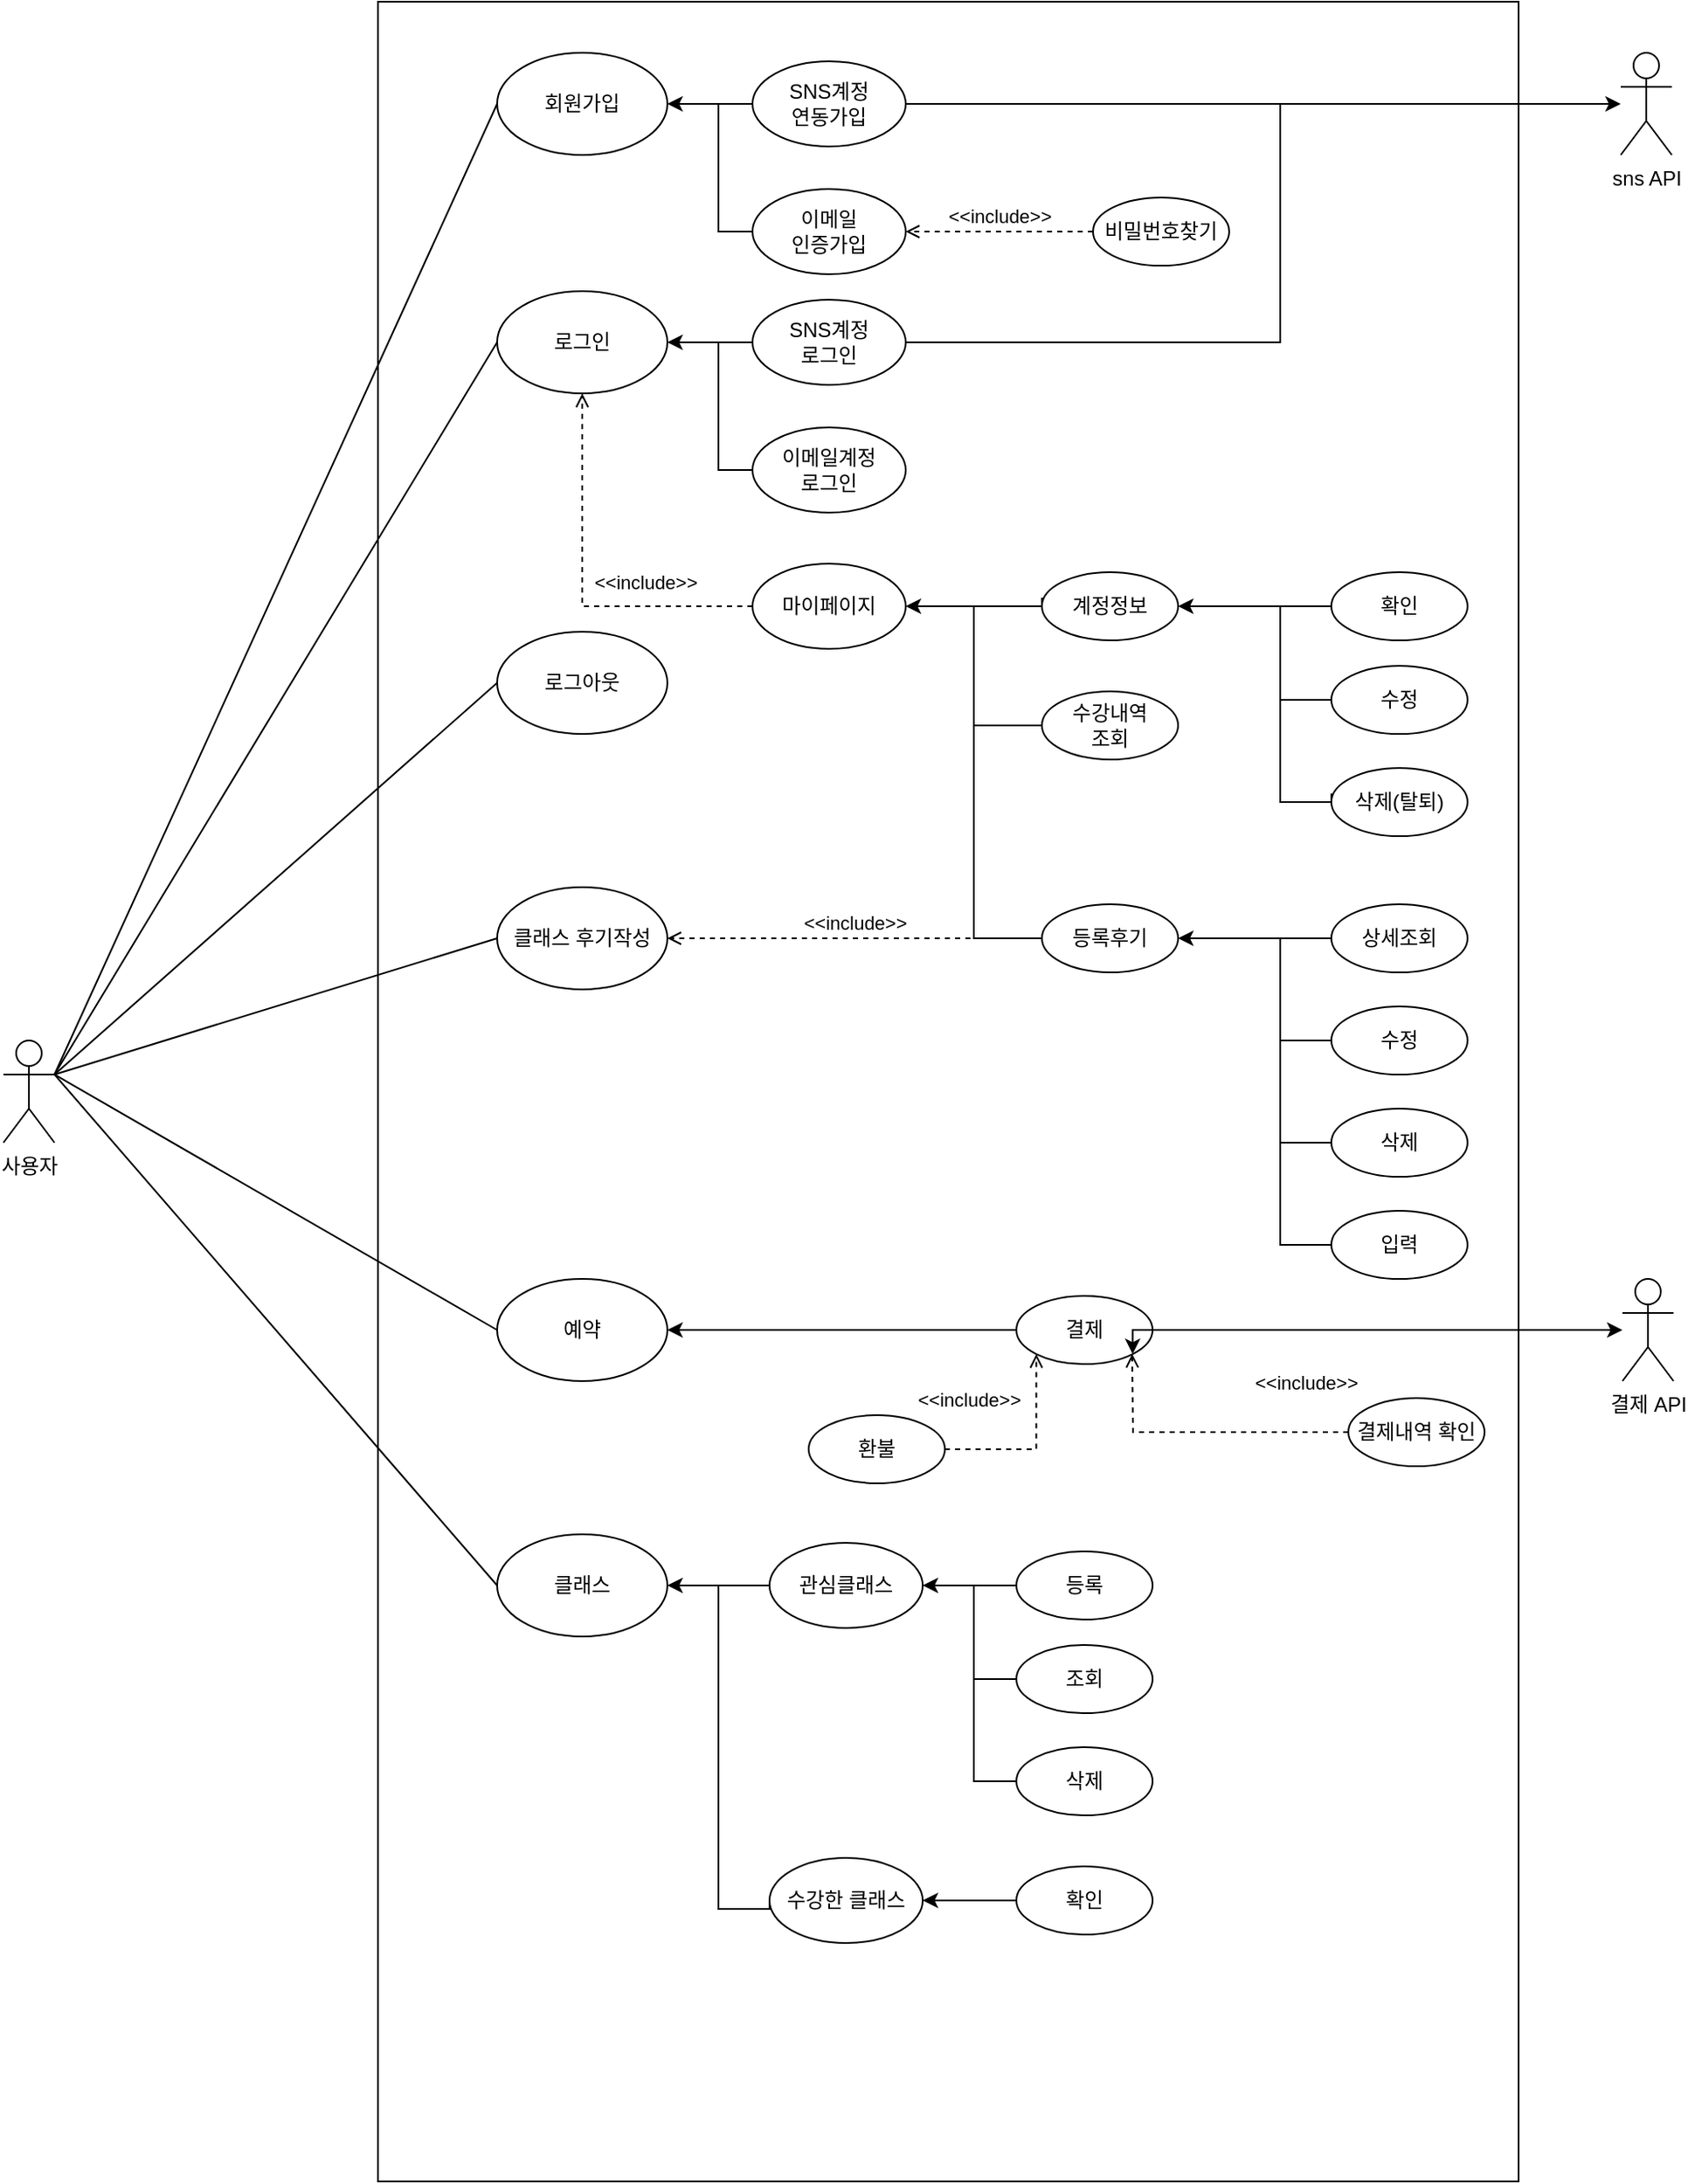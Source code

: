 <mxfile version="21.1.4" type="device">
  <diagram id="8rHFhcqKlO_zTbBil2Gi" name="페이지-1">
    <mxGraphModel dx="1290" dy="483" grid="1" gridSize="10" guides="1" tooltips="1" connect="1" arrows="1" fold="1" page="1" pageScale="1" pageWidth="827" pageHeight="1169" math="0" shadow="0">
      <root>
        <mxCell id="0" />
        <mxCell id="1" parent="0" />
        <mxCell id="QoSjCk249HeYtzjDVs_1-1" value="" style="rounded=0;whiteSpace=wrap;html=1;fontFamily=Helvetica;fontSize=11;fontColor=default;" parent="1" vertex="1">
          <mxGeometry x="510" y="80" width="670" height="1280" as="geometry" />
        </mxCell>
        <mxCell id="QoSjCk249HeYtzjDVs_1-2" value="사용자" style="shape=umlActor;verticalLabelPosition=bottom;verticalAlign=top;html=1;outlineConnect=0;" parent="1" vertex="1">
          <mxGeometry x="290" y="690" width="30" height="60" as="geometry" />
        </mxCell>
        <mxCell id="QoSjCk249HeYtzjDVs_1-3" value="sns API" style="shape=umlActor;verticalLabelPosition=bottom;verticalAlign=top;html=1;outlineConnect=0;" parent="1" vertex="1">
          <mxGeometry x="1240" y="110" width="30" height="60" as="geometry" />
        </mxCell>
        <mxCell id="QoSjCk249HeYtzjDVs_1-4" value="회원가입" style="ellipse;whiteSpace=wrap;html=1;" parent="1" vertex="1">
          <mxGeometry x="580" y="110" width="100" height="60" as="geometry" />
        </mxCell>
        <mxCell id="QoSjCk249HeYtzjDVs_1-5" value="이메일&lt;br&gt;인증가입" style="ellipse;whiteSpace=wrap;html=1;" parent="1" vertex="1">
          <mxGeometry x="730" y="190" width="90" height="50" as="geometry" />
        </mxCell>
        <mxCell id="QoSjCk249HeYtzjDVs_1-6" style="edgeStyle=orthogonalEdgeStyle;rounded=0;orthogonalLoop=1;jettySize=auto;html=1;" parent="1" source="QoSjCk249HeYtzjDVs_1-8" target="QoSjCk249HeYtzjDVs_1-3" edge="1">
          <mxGeometry relative="1" as="geometry">
            <mxPoint x="950" y="140" as="targetPoint" />
          </mxGeometry>
        </mxCell>
        <mxCell id="QoSjCk249HeYtzjDVs_1-7" style="edgeStyle=orthogonalEdgeStyle;rounded=0;orthogonalLoop=1;jettySize=auto;html=1;" parent="1" source="QoSjCk249HeYtzjDVs_1-8" target="QoSjCk249HeYtzjDVs_1-4" edge="1">
          <mxGeometry relative="1" as="geometry" />
        </mxCell>
        <mxCell id="QoSjCk249HeYtzjDVs_1-8" value="SNS계정&lt;br&gt;연동가입" style="ellipse;whiteSpace=wrap;html=1;" parent="1" vertex="1">
          <mxGeometry x="730" y="115" width="90" height="50" as="geometry" />
        </mxCell>
        <mxCell id="QoSjCk249HeYtzjDVs_1-9" value="" style="endArrow=none;html=1;rounded=0;exitX=1;exitY=0.333;exitDx=0;exitDy=0;exitPerimeter=0;entryX=0;entryY=0.5;entryDx=0;entryDy=0;" parent="1" source="QoSjCk249HeYtzjDVs_1-2" target="QoSjCk249HeYtzjDVs_1-4" edge="1">
          <mxGeometry width="50" height="50" relative="1" as="geometry">
            <mxPoint x="540" y="380" as="sourcePoint" />
            <mxPoint x="590" y="330" as="targetPoint" />
          </mxGeometry>
        </mxCell>
        <mxCell id="QoSjCk249HeYtzjDVs_1-10" value="" style="endArrow=none;html=1;rounded=0;entryX=0;entryY=0.5;entryDx=0;entryDy=0;edgeStyle=orthogonalEdgeStyle;exitX=0;exitY=0.5;exitDx=0;exitDy=0;" parent="1" source="QoSjCk249HeYtzjDVs_1-8" target="QoSjCk249HeYtzjDVs_1-5" edge="1">
          <mxGeometry width="50" height="50" relative="1" as="geometry">
            <mxPoint x="710" y="140" as="sourcePoint" />
            <mxPoint x="720" y="220" as="targetPoint" />
            <Array as="points">
              <mxPoint x="710" y="140" />
              <mxPoint x="710" y="215" />
            </Array>
          </mxGeometry>
        </mxCell>
        <mxCell id="QoSjCk249HeYtzjDVs_1-11" value="로그인" style="ellipse;whiteSpace=wrap;html=1;" parent="1" vertex="1">
          <mxGeometry x="580" y="250" width="100" height="60" as="geometry" />
        </mxCell>
        <mxCell id="QoSjCk249HeYtzjDVs_1-12" style="edgeStyle=orthogonalEdgeStyle;rounded=0;orthogonalLoop=1;jettySize=auto;html=1;entryX=1;entryY=0.5;entryDx=0;entryDy=0;" parent="1" source="QoSjCk249HeYtzjDVs_1-13" target="QoSjCk249HeYtzjDVs_1-11" edge="1">
          <mxGeometry relative="1" as="geometry" />
        </mxCell>
        <mxCell id="QoSjCk249HeYtzjDVs_1-13" value="SNS계정&lt;br&gt;로그인" style="ellipse;whiteSpace=wrap;html=1;" parent="1" vertex="1">
          <mxGeometry x="730" y="255" width="90" height="50" as="geometry" />
        </mxCell>
        <mxCell id="QoSjCk249HeYtzjDVs_1-14" value="이메일계정&lt;br&gt;로그인" style="ellipse;whiteSpace=wrap;html=1;" parent="1" vertex="1">
          <mxGeometry x="730" y="330" width="90" height="50" as="geometry" />
        </mxCell>
        <mxCell id="QoSjCk249HeYtzjDVs_1-15" value="" style="endArrow=none;html=1;rounded=0;exitX=1;exitY=0.333;exitDx=0;exitDy=0;exitPerimeter=0;entryX=0;entryY=0.5;entryDx=0;entryDy=0;" parent="1" source="QoSjCk249HeYtzjDVs_1-2" target="QoSjCk249HeYtzjDVs_1-11" edge="1">
          <mxGeometry width="50" height="50" relative="1" as="geometry">
            <mxPoint x="480" y="420" as="sourcePoint" />
            <mxPoint x="590" y="450" as="targetPoint" />
          </mxGeometry>
        </mxCell>
        <mxCell id="QoSjCk249HeYtzjDVs_1-16" value="" style="endArrow=none;html=1;rounded=0;edgeStyle=orthogonalEdgeStyle;entryX=0;entryY=0.5;entryDx=0;entryDy=0;exitX=0;exitY=0.5;exitDx=0;exitDy=0;" parent="1" source="QoSjCk249HeYtzjDVs_1-13" target="QoSjCk249HeYtzjDVs_1-14" edge="1">
          <mxGeometry width="50" height="50" relative="1" as="geometry">
            <mxPoint x="620" y="420" as="sourcePoint" />
            <mxPoint x="670" y="370" as="targetPoint" />
            <Array as="points">
              <mxPoint x="710" y="280" />
              <mxPoint x="710" y="355" />
            </Array>
          </mxGeometry>
        </mxCell>
        <mxCell id="QoSjCk249HeYtzjDVs_1-17" value="" style="endArrow=none;html=1;rounded=0;exitX=1;exitY=0.5;exitDx=0;exitDy=0;edgeStyle=orthogonalEdgeStyle;entryX=1;entryY=0.5;entryDx=0;entryDy=0;" parent="1" source="QoSjCk249HeYtzjDVs_1-13" target="QoSjCk249HeYtzjDVs_1-8" edge="1">
          <mxGeometry width="50" height="50" relative="1" as="geometry">
            <mxPoint x="870" y="640" as="sourcePoint" />
            <mxPoint x="920" y="590" as="targetPoint" />
            <Array as="points">
              <mxPoint x="1040" y="280" />
              <mxPoint x="1040" y="140" />
            </Array>
          </mxGeometry>
        </mxCell>
        <mxCell id="QoSjCk249HeYtzjDVs_1-18" value="로그아웃" style="ellipse;whiteSpace=wrap;html=1;" parent="1" vertex="1">
          <mxGeometry x="580" y="450" width="100" height="60" as="geometry" />
        </mxCell>
        <mxCell id="QoSjCk249HeYtzjDVs_1-19" value="" style="endArrow=none;html=1;rounded=0;entryX=1;entryY=0.333;entryDx=0;entryDy=0;entryPerimeter=0;exitX=0;exitY=0.5;exitDx=0;exitDy=0;" parent="1" source="QoSjCk249HeYtzjDVs_1-18" target="QoSjCk249HeYtzjDVs_1-2" edge="1">
          <mxGeometry width="50" height="50" relative="1" as="geometry">
            <mxPoint x="580" y="530" as="sourcePoint" />
            <mxPoint x="530" y="500" as="targetPoint" />
          </mxGeometry>
        </mxCell>
        <mxCell id="QoSjCk249HeYtzjDVs_1-20" value="비밀번호찾기" style="ellipse;whiteSpace=wrap;html=1;" parent="1" vertex="1">
          <mxGeometry x="930" y="195" width="80" height="40" as="geometry" />
        </mxCell>
        <mxCell id="QoSjCk249HeYtzjDVs_1-21" value="&amp;lt;&amp;lt;include&amp;gt;&amp;gt;" style="html=1;verticalAlign=bottom;labelBackgroundColor=none;endArrow=open;endFill=0;dashed=1;rounded=0;entryX=1;entryY=0.5;entryDx=0;entryDy=0;exitX=0;exitY=0.5;exitDx=0;exitDy=0;" parent="1" source="QoSjCk249HeYtzjDVs_1-20" target="QoSjCk249HeYtzjDVs_1-5" edge="1">
          <mxGeometry width="160" relative="1" as="geometry">
            <mxPoint x="920" y="340" as="sourcePoint" />
            <mxPoint x="1080" y="340" as="targetPoint" />
          </mxGeometry>
        </mxCell>
        <mxCell id="QoSjCk249HeYtzjDVs_1-22" value="&amp;lt;&amp;lt;include&amp;gt;&amp;gt;" style="html=1;verticalAlign=bottom;labelBackgroundColor=none;endArrow=open;endFill=0;dashed=1;rounded=0;entryX=0.5;entryY=1;entryDx=0;entryDy=0;exitX=0;exitY=0.5;exitDx=0;exitDy=0;edgeStyle=orthogonalEdgeStyle;" parent="1" source="QoSjCk249HeYtzjDVs_1-23" target="QoSjCk249HeYtzjDVs_1-11" edge="1">
          <mxGeometry x="-0.442" y="-5" width="160" relative="1" as="geometry">
            <mxPoint x="740" y="520" as="sourcePoint" />
            <mxPoint x="820" y="504" as="targetPoint" />
            <mxPoint as="offset" />
          </mxGeometry>
        </mxCell>
        <mxCell id="QoSjCk249HeYtzjDVs_1-23" value="마이페이지" style="ellipse;whiteSpace=wrap;html=1;" parent="1" vertex="1">
          <mxGeometry x="730" y="410" width="90" height="50" as="geometry" />
        </mxCell>
        <mxCell id="QoSjCk249HeYtzjDVs_1-24" style="edgeStyle=orthogonalEdgeStyle;rounded=0;orthogonalLoop=1;jettySize=auto;html=1;entryX=1;entryY=0.5;entryDx=0;entryDy=0;" parent="1" source="QoSjCk249HeYtzjDVs_1-25" target="QoSjCk249HeYtzjDVs_1-31" edge="1">
          <mxGeometry relative="1" as="geometry">
            <mxPoint x="1000" y="435" as="targetPoint" />
          </mxGeometry>
        </mxCell>
        <mxCell id="QoSjCk249HeYtzjDVs_1-25" value="확인" style="ellipse;whiteSpace=wrap;html=1;" parent="1" vertex="1">
          <mxGeometry x="1070" y="415" width="80" height="40" as="geometry" />
        </mxCell>
        <mxCell id="QoSjCk249HeYtzjDVs_1-26" value="삭제(탈퇴)" style="ellipse;whiteSpace=wrap;html=1;" parent="1" vertex="1">
          <mxGeometry x="1070" y="530" width="80" height="40" as="geometry" />
        </mxCell>
        <mxCell id="QoSjCk249HeYtzjDVs_1-27" value="수정" style="ellipse;whiteSpace=wrap;html=1;" parent="1" vertex="1">
          <mxGeometry x="1070" y="470" width="80" height="40" as="geometry" />
        </mxCell>
        <mxCell id="QoSjCk249HeYtzjDVs_1-28" value="" style="endArrow=none;html=1;rounded=0;exitX=0;exitY=0.5;exitDx=0;exitDy=0;entryX=0;entryY=0.375;entryDx=0;entryDy=0;edgeStyle=orthogonalEdgeStyle;entryPerimeter=0;" parent="1" source="QoSjCk249HeYtzjDVs_1-25" target="QoSjCk249HeYtzjDVs_1-26" edge="1">
          <mxGeometry width="50" height="50" relative="1" as="geometry">
            <mxPoint x="910" y="550" as="sourcePoint" />
            <mxPoint x="1020" y="500" as="targetPoint" />
            <Array as="points">
              <mxPoint x="1040" y="435" />
              <mxPoint x="1040" y="550" />
            </Array>
          </mxGeometry>
        </mxCell>
        <mxCell id="QoSjCk249HeYtzjDVs_1-29" value="" style="endArrow=none;html=1;rounded=0;entryX=0;entryY=0.5;entryDx=0;entryDy=0;" parent="1" target="QoSjCk249HeYtzjDVs_1-27" edge="1">
          <mxGeometry width="50" height="50" relative="1" as="geometry">
            <mxPoint x="1040" y="490" as="sourcePoint" />
            <mxPoint x="780" y="290" as="targetPoint" />
            <Array as="points">
              <mxPoint x="1060" y="490" />
            </Array>
          </mxGeometry>
        </mxCell>
        <mxCell id="QoSjCk249HeYtzjDVs_1-30" style="edgeStyle=orthogonalEdgeStyle;shape=connector;rounded=0;orthogonalLoop=1;jettySize=auto;html=1;entryX=1;entryY=0.5;entryDx=0;entryDy=0;labelBackgroundColor=default;strokeColor=default;fontFamily=Helvetica;fontSize=11;fontColor=default;endArrow=classic;" parent="1" source="QoSjCk249HeYtzjDVs_1-31" target="QoSjCk249HeYtzjDVs_1-23" edge="1">
          <mxGeometry relative="1" as="geometry" />
        </mxCell>
        <mxCell id="QoSjCk249HeYtzjDVs_1-31" value="계정정보" style="ellipse;whiteSpace=wrap;html=1;" parent="1" vertex="1">
          <mxGeometry x="900" y="415" width="80" height="40" as="geometry" />
        </mxCell>
        <mxCell id="QoSjCk249HeYtzjDVs_1-32" value="수강내역&lt;br&gt;조회" style="ellipse;whiteSpace=wrap;html=1;" parent="1" vertex="1">
          <mxGeometry x="900" y="485" width="80" height="40" as="geometry" />
        </mxCell>
        <mxCell id="QoSjCk249HeYtzjDVs_1-33" value="" style="endArrow=none;html=1;rounded=0;exitX=0;exitY=0.375;exitDx=0;exitDy=0;edgeStyle=orthogonalEdgeStyle;exitPerimeter=0;" parent="1" source="QoSjCk249HeYtzjDVs_1-31" target="QoSjCk249HeYtzjDVs_1-34" edge="1">
          <mxGeometry width="50" height="50" relative="1" as="geometry">
            <mxPoint x="880" y="525" as="sourcePoint" />
            <mxPoint x="900" y="660" as="targetPoint" />
            <Array as="points">
              <mxPoint x="900" y="435" />
              <mxPoint x="860" y="435" />
              <mxPoint x="860" y="630" />
              <mxPoint x="940" y="630" />
            </Array>
          </mxGeometry>
        </mxCell>
        <mxCell id="QoSjCk249HeYtzjDVs_1-34" value="등록후기" style="ellipse;whiteSpace=wrap;html=1;" parent="1" vertex="1">
          <mxGeometry x="900" y="610" width="80" height="40" as="geometry" />
        </mxCell>
        <mxCell id="QoSjCk249HeYtzjDVs_1-35" value="" style="endArrow=none;html=1;rounded=0;labelBackgroundColor=default;strokeColor=default;fontFamily=Helvetica;fontSize=11;fontColor=default;shape=connector;entryX=0;entryY=0.5;entryDx=0;entryDy=0;" parent="1" target="QoSjCk249HeYtzjDVs_1-32" edge="1">
          <mxGeometry width="50" height="50" relative="1" as="geometry">
            <mxPoint x="860" y="505" as="sourcePoint" />
            <mxPoint x="828" y="545" as="targetPoint" />
          </mxGeometry>
        </mxCell>
        <mxCell id="QoSjCk249HeYtzjDVs_1-36" style="edgeStyle=orthogonalEdgeStyle;shape=connector;rounded=0;orthogonalLoop=1;jettySize=auto;html=1;entryX=1;entryY=0.5;entryDx=0;entryDy=0;labelBackgroundColor=default;strokeColor=default;fontFamily=Helvetica;fontSize=11;fontColor=default;endArrow=classic;" parent="1" source="QoSjCk249HeYtzjDVs_1-37" target="QoSjCk249HeYtzjDVs_1-34" edge="1">
          <mxGeometry relative="1" as="geometry" />
        </mxCell>
        <mxCell id="QoSjCk249HeYtzjDVs_1-37" value="상세조회" style="ellipse;whiteSpace=wrap;html=1;" parent="1" vertex="1">
          <mxGeometry x="1070" y="610" width="80" height="40" as="geometry" />
        </mxCell>
        <mxCell id="QoSjCk249HeYtzjDVs_1-38" value="수정" style="ellipse;whiteSpace=wrap;html=1;" parent="1" vertex="1">
          <mxGeometry x="1070" y="670" width="80" height="40" as="geometry" />
        </mxCell>
        <mxCell id="QoSjCk249HeYtzjDVs_1-39" value="" style="endArrow=none;html=1;rounded=0;labelBackgroundColor=default;strokeColor=default;fontFamily=Helvetica;fontSize=11;fontColor=default;shape=connector;entryX=0;entryY=0.5;entryDx=0;entryDy=0;edgeStyle=orthogonalEdgeStyle;exitX=0;exitY=0.5;exitDx=0;exitDy=0;" parent="1" source="QoSjCk249HeYtzjDVs_1-37" target="QoSjCk249HeYtzjDVs_1-38" edge="1">
          <mxGeometry width="50" height="50" relative="1" as="geometry">
            <mxPoint x="1020" y="800" as="sourcePoint" />
            <mxPoint x="1070" y="750" as="targetPoint" />
            <Array as="points">
              <mxPoint x="1040" y="630" />
              <mxPoint x="1040" y="690" />
            </Array>
          </mxGeometry>
        </mxCell>
        <mxCell id="QoSjCk249HeYtzjDVs_1-40" value="클래스 후기작성" style="ellipse;whiteSpace=wrap;html=1;" parent="1" vertex="1">
          <mxGeometry x="580" y="600" width="100" height="60" as="geometry" />
        </mxCell>
        <mxCell id="QoSjCk249HeYtzjDVs_1-41" value="" style="endArrow=none;html=1;rounded=0;entryX=1;entryY=0.333;entryDx=0;entryDy=0;entryPerimeter=0;exitX=0;exitY=0.5;exitDx=0;exitDy=0;" parent="1" source="QoSjCk249HeYtzjDVs_1-40" target="QoSjCk249HeYtzjDVs_1-2" edge="1">
          <mxGeometry width="50" height="50" relative="1" as="geometry">
            <mxPoint x="570" y="590" as="sourcePoint" />
            <mxPoint x="460" y="440" as="targetPoint" />
          </mxGeometry>
        </mxCell>
        <mxCell id="QoSjCk249HeYtzjDVs_1-42" value="&amp;lt;&amp;lt;include&amp;gt;&amp;gt;" style="html=1;verticalAlign=bottom;labelBackgroundColor=none;endArrow=open;endFill=0;dashed=1;rounded=0;strokeColor=default;fontFamily=Helvetica;fontSize=11;fontColor=default;shape=connector;entryX=1;entryY=0.5;entryDx=0;entryDy=0;exitX=0;exitY=0.5;exitDx=0;exitDy=0;" parent="1" source="QoSjCk249HeYtzjDVs_1-34" target="QoSjCk249HeYtzjDVs_1-40" edge="1">
          <mxGeometry width="160" relative="1" as="geometry">
            <mxPoint x="760" y="670" as="sourcePoint" />
            <mxPoint x="920" y="670" as="targetPoint" />
          </mxGeometry>
        </mxCell>
        <mxCell id="QoSjCk249HeYtzjDVs_1-45" value="예약" style="ellipse;whiteSpace=wrap;html=1;" parent="1" vertex="1">
          <mxGeometry x="580" y="830" width="100" height="60" as="geometry" />
        </mxCell>
        <mxCell id="QoSjCk249HeYtzjDVs_1-46" value="" style="endArrow=none;html=1;rounded=0;exitX=0;exitY=0.5;exitDx=0;exitDy=0;entryX=1;entryY=0.333;entryDx=0;entryDy=0;entryPerimeter=0;" parent="1" source="QoSjCk249HeYtzjDVs_1-45" target="QoSjCk249HeYtzjDVs_1-2" edge="1">
          <mxGeometry width="50" height="50" relative="1" as="geometry">
            <mxPoint x="590" y="800" as="sourcePoint" />
            <mxPoint x="480" y="420" as="targetPoint" />
          </mxGeometry>
        </mxCell>
        <mxCell id="QoSjCk249HeYtzjDVs_1-47" value="결제 API" style="shape=umlActor;verticalLabelPosition=bottom;verticalAlign=top;html=1;outlineConnect=0;" parent="1" vertex="1">
          <mxGeometry x="1241" y="830" width="30" height="60" as="geometry" />
        </mxCell>
        <mxCell id="QoSjCk249HeYtzjDVs_1-48" style="edgeStyle=orthogonalEdgeStyle;shape=connector;rounded=0;orthogonalLoop=1;jettySize=auto;html=1;labelBackgroundColor=default;strokeColor=default;fontFamily=Helvetica;fontSize=11;fontColor=default;endArrow=classic;exitX=1;exitY=0.5;exitDx=0;exitDy=0;" parent="1" source="QoSjCk249HeYtzjDVs_1-50" edge="1" target="QoSjCk249HeYtzjDVs_1-47">
          <mxGeometry relative="1" as="geometry">
            <mxPoint x="1200" y="880" as="targetPoint" />
            <mxPoint x="960" y="840" as="sourcePoint" />
          </mxGeometry>
        </mxCell>
        <mxCell id="QoSjCk249HeYtzjDVs_1-49" style="edgeStyle=orthogonalEdgeStyle;shape=connector;rounded=0;orthogonalLoop=1;jettySize=auto;html=1;labelBackgroundColor=default;strokeColor=default;fontFamily=Helvetica;fontSize=11;fontColor=default;endArrow=classic;entryX=1;entryY=0.5;entryDx=0;entryDy=0;" parent="1" source="QoSjCk249HeYtzjDVs_1-50" target="QoSjCk249HeYtzjDVs_1-45" edge="1">
          <mxGeometry relative="1" as="geometry">
            <mxPoint x="700" y="820" as="targetPoint" />
          </mxGeometry>
        </mxCell>
        <mxCell id="QoSjCk249HeYtzjDVs_1-50" value="결제" style="ellipse;whiteSpace=wrap;html=1;" parent="1" vertex="1">
          <mxGeometry x="885" y="840" width="80" height="40" as="geometry" />
        </mxCell>
        <mxCell id="QoSjCk249HeYtzjDVs_1-51" value="환불" style="ellipse;whiteSpace=wrap;html=1;" parent="1" vertex="1">
          <mxGeometry x="763" y="910" width="80" height="40" as="geometry" />
        </mxCell>
        <mxCell id="QoSjCk249HeYtzjDVs_1-52" value="결제내역 확인" style="ellipse;whiteSpace=wrap;html=1;" parent="1" vertex="1">
          <mxGeometry x="1080" y="900" width="80" height="40" as="geometry" />
        </mxCell>
        <mxCell id="QoSjCk249HeYtzjDVs_1-53" value="&amp;lt;&amp;lt;include&amp;gt;&amp;gt;" style="html=1;verticalAlign=bottom;labelBackgroundColor=none;endArrow=open;endFill=0;dashed=1;rounded=0;strokeColor=default;fontFamily=Helvetica;fontSize=11;fontColor=default;shape=connector;exitX=0;exitY=0.5;exitDx=0;exitDy=0;edgeStyle=orthogonalEdgeStyle;" parent="1" source="QoSjCk249HeYtzjDVs_1-52" edge="1">
          <mxGeometry x="-0.709" y="-20" width="160" relative="1" as="geometry">
            <mxPoint x="1080" y="880" as="sourcePoint" />
            <mxPoint x="953" y="874" as="targetPoint" />
            <mxPoint as="offset" />
          </mxGeometry>
        </mxCell>
        <mxCell id="QoSjCk249HeYtzjDVs_1-54" value="&amp;lt;&amp;lt;include&amp;gt;&amp;gt;" style="html=1;verticalAlign=bottom;labelBackgroundColor=none;endArrow=open;endFill=0;dashed=1;rounded=0;strokeColor=default;fontFamily=Helvetica;fontSize=11;fontColor=default;shape=connector;entryX=0;entryY=1;entryDx=0;entryDy=0;exitX=1;exitY=0.5;exitDx=0;exitDy=0;edgeStyle=orthogonalEdgeStyle;" parent="1" source="QoSjCk249HeYtzjDVs_1-51" target="QoSjCk249HeYtzjDVs_1-50" edge="1">
          <mxGeometry x="-0.747" y="20" width="160" relative="1" as="geometry">
            <mxPoint x="1010" y="930" as="sourcePoint" />
            <mxPoint x="958" y="844" as="targetPoint" />
            <mxPoint as="offset" />
          </mxGeometry>
        </mxCell>
        <mxCell id="QoSjCk249HeYtzjDVs_1-55" style="edgeStyle=orthogonalEdgeStyle;rounded=0;orthogonalLoop=1;jettySize=auto;html=1;entryX=1;entryY=0.5;entryDx=0;entryDy=0;" parent="1" source="QoSjCk249HeYtzjDVs_1-56" target="QoSjCk249HeYtzjDVs_1-63" edge="1">
          <mxGeometry relative="1" as="geometry">
            <mxPoint x="830" y="1010" as="targetPoint" />
          </mxGeometry>
        </mxCell>
        <mxCell id="QoSjCk249HeYtzjDVs_1-56" value="등록" style="ellipse;whiteSpace=wrap;html=1;" parent="1" vertex="1">
          <mxGeometry x="885" y="990" width="80" height="40" as="geometry" />
        </mxCell>
        <mxCell id="QoSjCk249HeYtzjDVs_1-57" value="삭제" style="ellipse;whiteSpace=wrap;html=1;" parent="1" vertex="1">
          <mxGeometry x="885" y="1105" width="80" height="40" as="geometry" />
        </mxCell>
        <mxCell id="QoSjCk249HeYtzjDVs_1-58" value="조회" style="ellipse;whiteSpace=wrap;html=1;" parent="1" vertex="1">
          <mxGeometry x="885" y="1045" width="80" height="40" as="geometry" />
        </mxCell>
        <mxCell id="QoSjCk249HeYtzjDVs_1-59" value="" style="endArrow=none;html=1;rounded=0;entryX=0;entryY=0.5;entryDx=0;entryDy=0;exitX=0;exitY=0.5;exitDx=0;exitDy=0;edgeStyle=orthogonalEdgeStyle;" parent="1" source="QoSjCk249HeYtzjDVs_1-56" target="QoSjCk249HeYtzjDVs_1-57" edge="1">
          <mxGeometry width="50" height="50" relative="1" as="geometry">
            <mxPoint x="1020" y="1100" as="sourcePoint" />
            <mxPoint x="1070" y="1050" as="targetPoint" />
            <Array as="points">
              <mxPoint x="860" y="1010" />
              <mxPoint x="860" y="1125" />
            </Array>
          </mxGeometry>
        </mxCell>
        <mxCell id="QoSjCk249HeYtzjDVs_1-60" value="" style="endArrow=none;html=1;rounded=0;exitX=0;exitY=0.5;exitDx=0;exitDy=0;" parent="1" source="QoSjCk249HeYtzjDVs_1-58" edge="1">
          <mxGeometry width="50" height="50" relative="1" as="geometry">
            <mxPoint x="1100" y="1030" as="sourcePoint" />
            <mxPoint x="860" y="1065" as="targetPoint" />
          </mxGeometry>
        </mxCell>
        <mxCell id="QoSjCk249HeYtzjDVs_1-61" value="클래스" style="ellipse;whiteSpace=wrap;html=1;" parent="1" vertex="1">
          <mxGeometry x="580" y="980" width="100" height="60" as="geometry" />
        </mxCell>
        <mxCell id="QoSjCk249HeYtzjDVs_1-62" style="edgeStyle=orthogonalEdgeStyle;rounded=0;orthogonalLoop=1;jettySize=auto;html=1;entryX=1;entryY=0.5;entryDx=0;entryDy=0;" parent="1" source="QoSjCk249HeYtzjDVs_1-63" target="QoSjCk249HeYtzjDVs_1-61" edge="1">
          <mxGeometry relative="1" as="geometry" />
        </mxCell>
        <mxCell id="QoSjCk249HeYtzjDVs_1-63" value="관심클래스" style="ellipse;whiteSpace=wrap;html=1;" parent="1" vertex="1">
          <mxGeometry x="740" y="985" width="90" height="50" as="geometry" />
        </mxCell>
        <mxCell id="QoSjCk249HeYtzjDVs_1-64" value="수강한 클래스" style="ellipse;whiteSpace=wrap;html=1;" parent="1" vertex="1">
          <mxGeometry x="740" y="1170" width="90" height="50" as="geometry" />
        </mxCell>
        <mxCell id="QoSjCk249HeYtzjDVs_1-65" value="" style="endArrow=none;html=1;rounded=0;entryX=0;entryY=0.5;entryDx=0;entryDy=0;edgeStyle=orthogonalEdgeStyle;" parent="1" target="QoSjCk249HeYtzjDVs_1-64" edge="1">
          <mxGeometry width="50" height="50" relative="1" as="geometry">
            <mxPoint x="740" y="1010" as="sourcePoint" />
            <mxPoint x="705" y="1200" as="targetPoint" />
            <Array as="points">
              <mxPoint x="710" y="1010" />
              <mxPoint x="710" y="1200" />
              <mxPoint x="740" y="1200" />
            </Array>
          </mxGeometry>
        </mxCell>
        <mxCell id="QoSjCk249HeYtzjDVs_1-66" style="edgeStyle=orthogonalEdgeStyle;rounded=0;orthogonalLoop=1;jettySize=auto;html=1;entryX=1;entryY=0.5;entryDx=0;entryDy=0;" parent="1" source="QoSjCk249HeYtzjDVs_1-67" target="QoSjCk249HeYtzjDVs_1-64" edge="1">
          <mxGeometry relative="1" as="geometry" />
        </mxCell>
        <mxCell id="QoSjCk249HeYtzjDVs_1-67" value="확인" style="ellipse;whiteSpace=wrap;html=1;" parent="1" vertex="1">
          <mxGeometry x="885" y="1175" width="80" height="40" as="geometry" />
        </mxCell>
        <mxCell id="QoSjCk249HeYtzjDVs_1-74" value="" style="endArrow=none;html=1;rounded=0;exitX=0;exitY=0.5;exitDx=0;exitDy=0;entryX=1;entryY=0.333;entryDx=0;entryDy=0;entryPerimeter=0;" parent="1" source="QoSjCk249HeYtzjDVs_1-61" target="QoSjCk249HeYtzjDVs_1-2" edge="1">
          <mxGeometry width="50" height="50" relative="1" as="geometry">
            <mxPoint x="560" y="900" as="sourcePoint" />
            <mxPoint x="300" y="790" as="targetPoint" />
          </mxGeometry>
        </mxCell>
        <mxCell id="SyXUYA-TaLSqKmh3kKPd-1" value="삭제" style="ellipse;whiteSpace=wrap;html=1;" parent="1" vertex="1">
          <mxGeometry x="1070" y="730" width="80" height="40" as="geometry" />
        </mxCell>
        <mxCell id="SyXUYA-TaLSqKmh3kKPd-2" value="" style="endArrow=none;html=1;rounded=0;labelBackgroundColor=default;strokeColor=default;fontFamily=Helvetica;fontSize=11;fontColor=default;shape=connector;entryX=0;entryY=0.5;entryDx=0;entryDy=0;edgeStyle=orthogonalEdgeStyle;exitX=0;exitY=0.5;exitDx=0;exitDy=0;" parent="1" edge="1">
          <mxGeometry width="50" height="50" relative="1" as="geometry">
            <mxPoint x="1070" y="690" as="sourcePoint" />
            <mxPoint x="1070" y="750" as="targetPoint" />
            <Array as="points">
              <mxPoint x="1040" y="690" />
              <mxPoint x="1040" y="750" />
            </Array>
          </mxGeometry>
        </mxCell>
        <mxCell id="DN-Q5lib7PFjyMintfg_-1" value="입력" style="ellipse;whiteSpace=wrap;html=1;" vertex="1" parent="1">
          <mxGeometry x="1070" y="790" width="80" height="40" as="geometry" />
        </mxCell>
        <mxCell id="DN-Q5lib7PFjyMintfg_-2" style="edgeStyle=orthogonalEdgeStyle;rounded=0;orthogonalLoop=1;jettySize=auto;html=1;exitX=1;exitY=0.5;exitDx=0;exitDy=0;entryX=1;entryY=1;entryDx=0;entryDy=0;" edge="1" parent="1" source="QoSjCk249HeYtzjDVs_1-50" target="QoSjCk249HeYtzjDVs_1-50">
          <mxGeometry relative="1" as="geometry" />
        </mxCell>
        <mxCell id="DN-Q5lib7PFjyMintfg_-3" value="" style="endArrow=none;html=1;rounded=0;labelBackgroundColor=default;strokeColor=default;fontFamily=Helvetica;fontSize=11;fontColor=default;shape=connector;entryX=0;entryY=0.5;entryDx=0;entryDy=0;edgeStyle=orthogonalEdgeStyle;exitX=0;exitY=0.5;exitDx=0;exitDy=0;" edge="1" parent="1">
          <mxGeometry width="50" height="50" relative="1" as="geometry">
            <mxPoint x="1070" y="750" as="sourcePoint" />
            <mxPoint x="1070" y="810" as="targetPoint" />
            <Array as="points">
              <mxPoint x="1040" y="750" />
              <mxPoint x="1040" y="810" />
            </Array>
          </mxGeometry>
        </mxCell>
      </root>
    </mxGraphModel>
  </diagram>
</mxfile>
